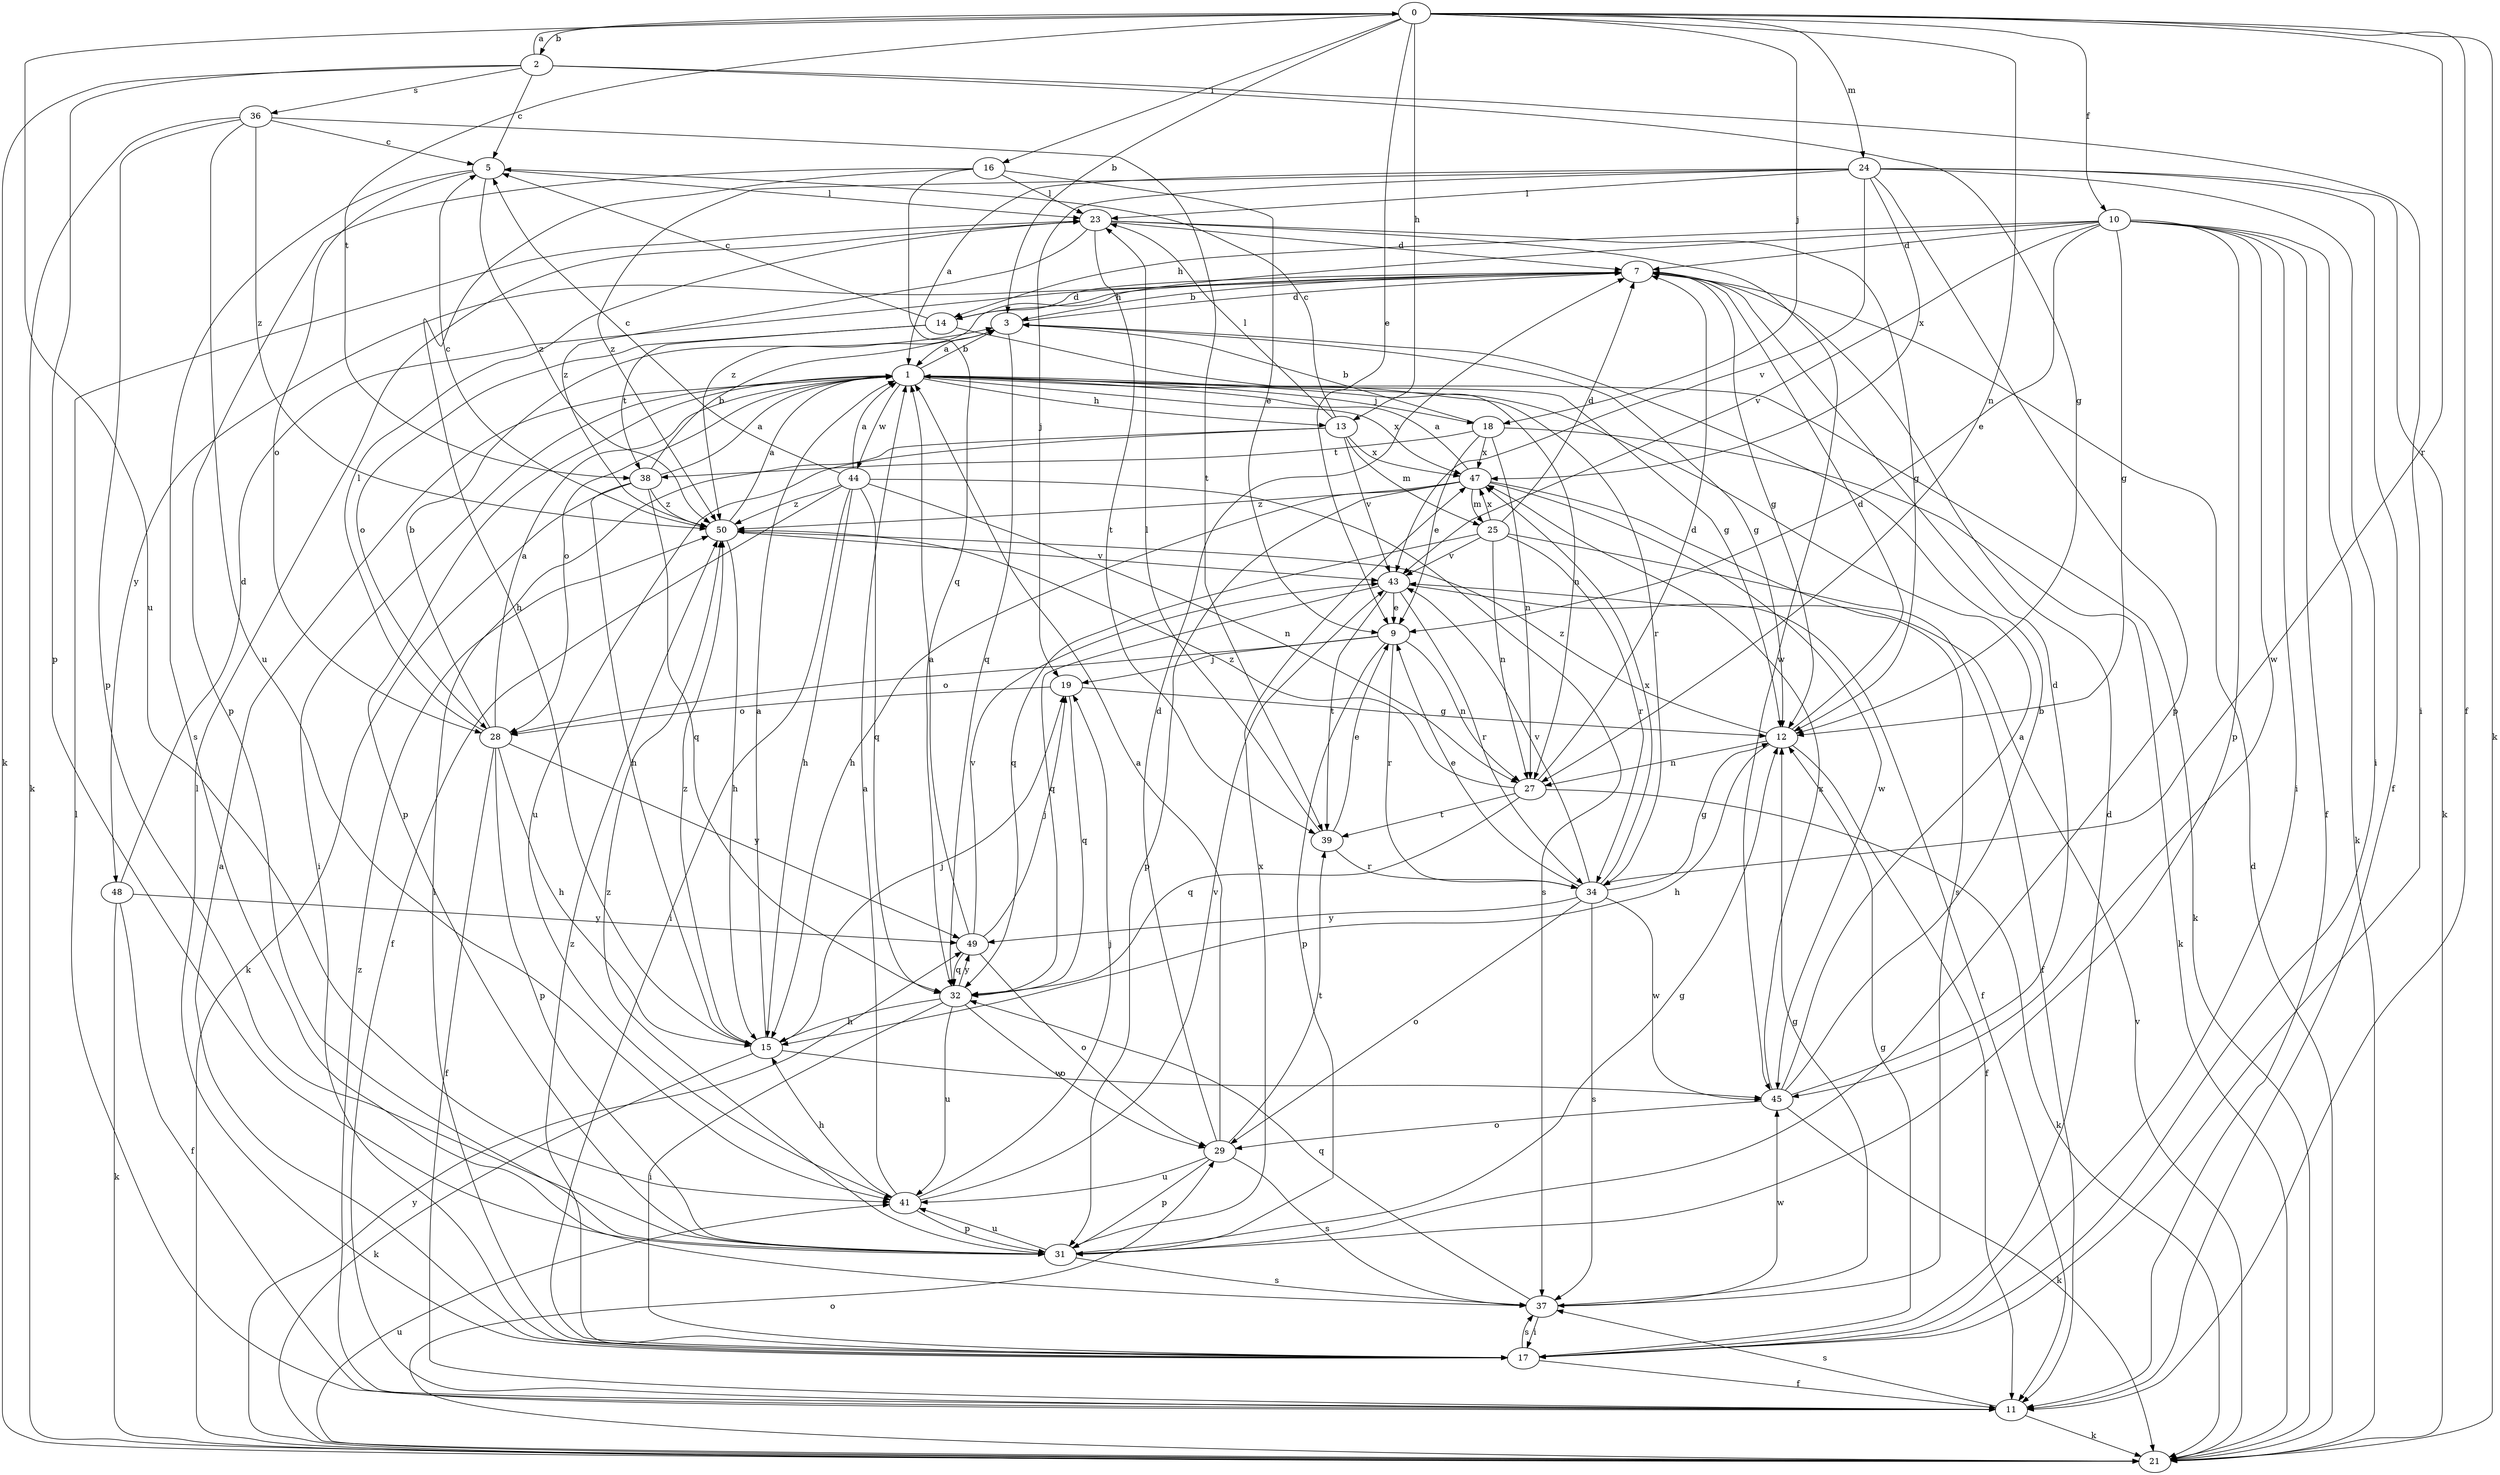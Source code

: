 strict digraph  {
0;
1;
2;
3;
5;
7;
9;
10;
11;
12;
13;
14;
15;
16;
17;
18;
19;
21;
23;
24;
25;
27;
28;
29;
31;
32;
34;
36;
37;
38;
39;
41;
43;
44;
45;
47;
48;
49;
50;
0 -> 2  [label=b];
0 -> 3  [label=b];
0 -> 9  [label=e];
0 -> 10  [label=f];
0 -> 11  [label=f];
0 -> 13  [label=h];
0 -> 16  [label=i];
0 -> 18  [label=j];
0 -> 21  [label=k];
0 -> 24  [label=m];
0 -> 27  [label=n];
0 -> 34  [label=r];
0 -> 38  [label=t];
0 -> 41  [label=u];
1 -> 3  [label=b];
1 -> 13  [label=h];
1 -> 17  [label=i];
1 -> 18  [label=j];
1 -> 21  [label=k];
1 -> 27  [label=n];
1 -> 28  [label=o];
1 -> 31  [label=p];
1 -> 34  [label=r];
1 -> 44  [label=w];
1 -> 47  [label=x];
2 -> 0  [label=a];
2 -> 5  [label=c];
2 -> 12  [label=g];
2 -> 17  [label=i];
2 -> 21  [label=k];
2 -> 31  [label=p];
2 -> 36  [label=s];
3 -> 1  [label=a];
3 -> 7  [label=d];
3 -> 12  [label=g];
3 -> 32  [label=q];
5 -> 23  [label=l];
5 -> 28  [label=o];
5 -> 37  [label=s];
5 -> 50  [label=z];
7 -> 3  [label=b];
7 -> 12  [label=g];
7 -> 14  [label=h];
7 -> 48  [label=y];
9 -> 19  [label=j];
9 -> 27  [label=n];
9 -> 28  [label=o];
9 -> 31  [label=p];
9 -> 34  [label=r];
10 -> 7  [label=d];
10 -> 9  [label=e];
10 -> 11  [label=f];
10 -> 12  [label=g];
10 -> 14  [label=h];
10 -> 17  [label=i];
10 -> 21  [label=k];
10 -> 31  [label=p];
10 -> 43  [label=v];
10 -> 45  [label=w];
10 -> 50  [label=z];
11 -> 21  [label=k];
11 -> 23  [label=l];
11 -> 37  [label=s];
11 -> 50  [label=z];
12 -> 7  [label=d];
12 -> 11  [label=f];
12 -> 15  [label=h];
12 -> 27  [label=n];
12 -> 50  [label=z];
13 -> 5  [label=c];
13 -> 17  [label=i];
13 -> 23  [label=l];
13 -> 25  [label=m];
13 -> 41  [label=u];
13 -> 43  [label=v];
13 -> 47  [label=x];
14 -> 5  [label=c];
14 -> 7  [label=d];
14 -> 12  [label=g];
14 -> 28  [label=o];
14 -> 38  [label=t];
15 -> 1  [label=a];
15 -> 19  [label=j];
15 -> 21  [label=k];
15 -> 45  [label=w];
15 -> 50  [label=z];
16 -> 9  [label=e];
16 -> 15  [label=h];
16 -> 23  [label=l];
16 -> 31  [label=p];
16 -> 32  [label=q];
17 -> 1  [label=a];
17 -> 7  [label=d];
17 -> 11  [label=f];
17 -> 12  [label=g];
17 -> 23  [label=l];
17 -> 37  [label=s];
17 -> 50  [label=z];
18 -> 3  [label=b];
18 -> 9  [label=e];
18 -> 21  [label=k];
18 -> 27  [label=n];
18 -> 38  [label=t];
18 -> 47  [label=x];
19 -> 12  [label=g];
19 -> 28  [label=o];
19 -> 32  [label=q];
21 -> 7  [label=d];
21 -> 29  [label=o];
21 -> 41  [label=u];
21 -> 43  [label=v];
21 -> 49  [label=y];
23 -> 7  [label=d];
23 -> 12  [label=g];
23 -> 39  [label=t];
23 -> 45  [label=w];
23 -> 50  [label=z];
24 -> 1  [label=a];
24 -> 11  [label=f];
24 -> 17  [label=i];
24 -> 19  [label=j];
24 -> 21  [label=k];
24 -> 23  [label=l];
24 -> 31  [label=p];
24 -> 43  [label=v];
24 -> 47  [label=x];
24 -> 50  [label=z];
25 -> 7  [label=d];
25 -> 11  [label=f];
25 -> 27  [label=n];
25 -> 32  [label=q];
25 -> 34  [label=r];
25 -> 43  [label=v];
25 -> 47  [label=x];
27 -> 7  [label=d];
27 -> 21  [label=k];
27 -> 32  [label=q];
27 -> 39  [label=t];
27 -> 50  [label=z];
28 -> 1  [label=a];
28 -> 3  [label=b];
28 -> 11  [label=f];
28 -> 15  [label=h];
28 -> 23  [label=l];
28 -> 31  [label=p];
28 -> 49  [label=y];
29 -> 1  [label=a];
29 -> 7  [label=d];
29 -> 31  [label=p];
29 -> 37  [label=s];
29 -> 39  [label=t];
29 -> 41  [label=u];
31 -> 12  [label=g];
31 -> 37  [label=s];
31 -> 41  [label=u];
31 -> 47  [label=x];
31 -> 50  [label=z];
32 -> 15  [label=h];
32 -> 17  [label=i];
32 -> 29  [label=o];
32 -> 41  [label=u];
32 -> 49  [label=y];
34 -> 9  [label=e];
34 -> 12  [label=g];
34 -> 29  [label=o];
34 -> 37  [label=s];
34 -> 43  [label=v];
34 -> 45  [label=w];
34 -> 47  [label=x];
34 -> 49  [label=y];
36 -> 5  [label=c];
36 -> 21  [label=k];
36 -> 31  [label=p];
36 -> 39  [label=t];
36 -> 41  [label=u];
36 -> 50  [label=z];
37 -> 12  [label=g];
37 -> 17  [label=i];
37 -> 32  [label=q];
37 -> 45  [label=w];
38 -> 1  [label=a];
38 -> 3  [label=b];
38 -> 15  [label=h];
38 -> 21  [label=k];
38 -> 32  [label=q];
38 -> 50  [label=z];
39 -> 9  [label=e];
39 -> 23  [label=l];
39 -> 34  [label=r];
41 -> 1  [label=a];
41 -> 15  [label=h];
41 -> 19  [label=j];
41 -> 31  [label=p];
41 -> 43  [label=v];
43 -> 9  [label=e];
43 -> 11  [label=f];
43 -> 32  [label=q];
43 -> 34  [label=r];
43 -> 39  [label=t];
44 -> 1  [label=a];
44 -> 5  [label=c];
44 -> 11  [label=f];
44 -> 15  [label=h];
44 -> 17  [label=i];
44 -> 27  [label=n];
44 -> 32  [label=q];
44 -> 37  [label=s];
44 -> 50  [label=z];
45 -> 1  [label=a];
45 -> 3  [label=b];
45 -> 7  [label=d];
45 -> 21  [label=k];
45 -> 29  [label=o];
45 -> 47  [label=x];
47 -> 1  [label=a];
47 -> 15  [label=h];
47 -> 25  [label=m];
47 -> 31  [label=p];
47 -> 37  [label=s];
47 -> 45  [label=w];
47 -> 50  [label=z];
48 -> 7  [label=d];
48 -> 11  [label=f];
48 -> 21  [label=k];
48 -> 49  [label=y];
49 -> 1  [label=a];
49 -> 19  [label=j];
49 -> 29  [label=o];
49 -> 32  [label=q];
49 -> 43  [label=v];
50 -> 1  [label=a];
50 -> 5  [label=c];
50 -> 15  [label=h];
50 -> 43  [label=v];
}
